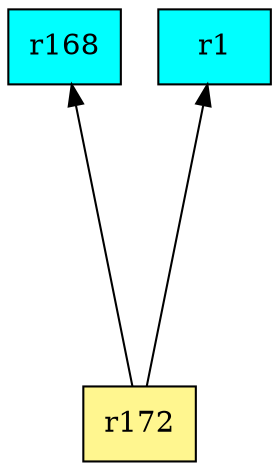 digraph G {
rankdir=BT;ranksep="2.0";
"r168" [shape=record,fillcolor=cyan,style=filled,label="{r168}"];
"r1" [shape=record,fillcolor=cyan,style=filled,label="{r1}"];
"r172" [shape=record,fillcolor=khaki1,style=filled,label="{r172}"];
"r172" -> "r1"
"r172" -> "r168"
}